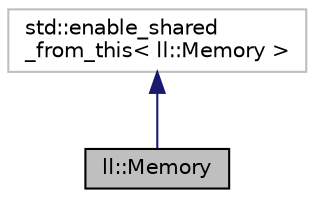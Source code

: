 digraph "ll::Memory"
{
 // LATEX_PDF_SIZE
  edge [fontname="Helvetica",fontsize="10",labelfontname="Helvetica",labelfontsize="10"];
  node [fontname="Helvetica",fontsize="10",shape=record];
  Node1 [label="ll::Memory",height=0.2,width=0.4,color="black", fillcolor="grey75", style="filled", fontcolor="black",tooltip="Class to manage allocation of objects into a specific type of memory."];
  Node2 -> Node1 [dir="back",color="midnightblue",fontsize="10",style="solid",fontname="Helvetica"];
  Node2 [label="std::enable_shared\l_from_this\< ll::Memory \>",height=0.2,width=0.4,color="grey75", fillcolor="white", style="filled",tooltip=" "];
}
